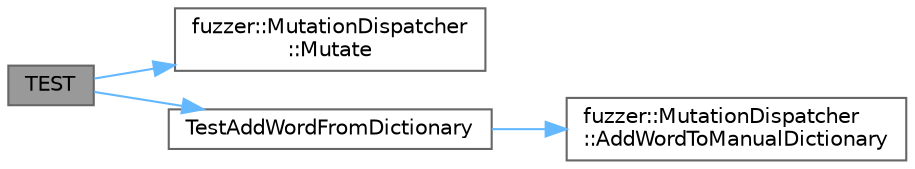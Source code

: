 digraph "TEST"
{
 // LATEX_PDF_SIZE
  bgcolor="transparent";
  edge [fontname=Helvetica,fontsize=10,labelfontname=Helvetica,labelfontsize=10];
  node [fontname=Helvetica,fontsize=10,shape=box,height=0.2,width=0.4];
  rankdir="LR";
  Node1 [id="Node000001",label="TEST",height=0.2,width=0.4,color="gray40", fillcolor="grey60", style="filled", fontcolor="black",tooltip=" "];
  Node1 -> Node2 [id="edge1_Node000001_Node000002",color="steelblue1",style="solid",tooltip=" "];
  Node2 [id="Node000002",label="fuzzer::MutationDispatcher\l::Mutate",height=0.2,width=0.4,color="grey40", fillcolor="white", style="filled",URL="$classfuzzer_1_1_mutation_dispatcher.html#afa4f730fc79863d8b145b5ba0dea19f5",tooltip=" "];
  Node1 -> Node3 [id="edge2_Node000001_Node000003",color="steelblue1",style="solid",tooltip=" "];
  Node3 [id="Node000003",label="TestAddWordFromDictionary",height=0.2,width=0.4,color="grey40", fillcolor="white", style="filled",URL="$_fuzzer_unittest_8cpp.html#a00c4a1a2a790d27b66b188622855245c",tooltip=" "];
  Node3 -> Node4 [id="edge3_Node000003_Node000004",color="steelblue1",style="solid",tooltip=" "];
  Node4 [id="Node000004",label="fuzzer::MutationDispatcher\l::AddWordToManualDictionary",height=0.2,width=0.4,color="grey40", fillcolor="white", style="filled",URL="$classfuzzer_1_1_mutation_dispatcher.html#a60e156fc033243a56760a329a45843d1",tooltip=" "];
}
